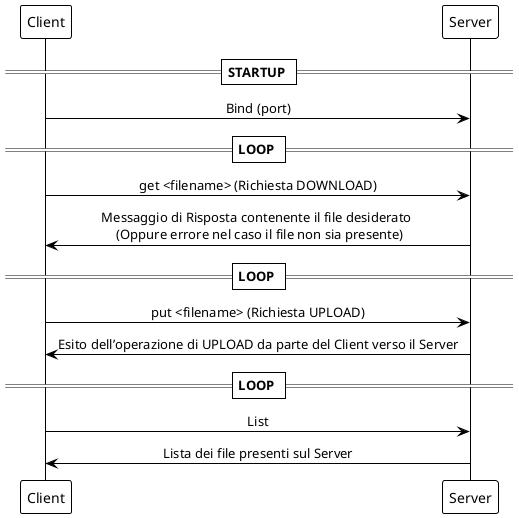 @startuml UDP-Communication
!theme plain
skinparam SequenceMessageAlign center

== STARTUP ==
Client -> Server : Bind (port)
== LOOP ==
Client -> Server : get <filename> (Richiesta DOWNLOAD)
Server -> Client : Messaggio di Risposta contenente il file desiderato \n (Oppure errore nel caso il file non sia presente)
== LOOP ==
Client -> Server : put <filename> (Richiesta UPLOAD)
Server -> Client : Esito dell’operazione di UPLOAD da parte del Client verso il Server
== LOOP ==
Client -> Server : List
Server -> Client : Lista dei file presenti sul Server

@enduml
